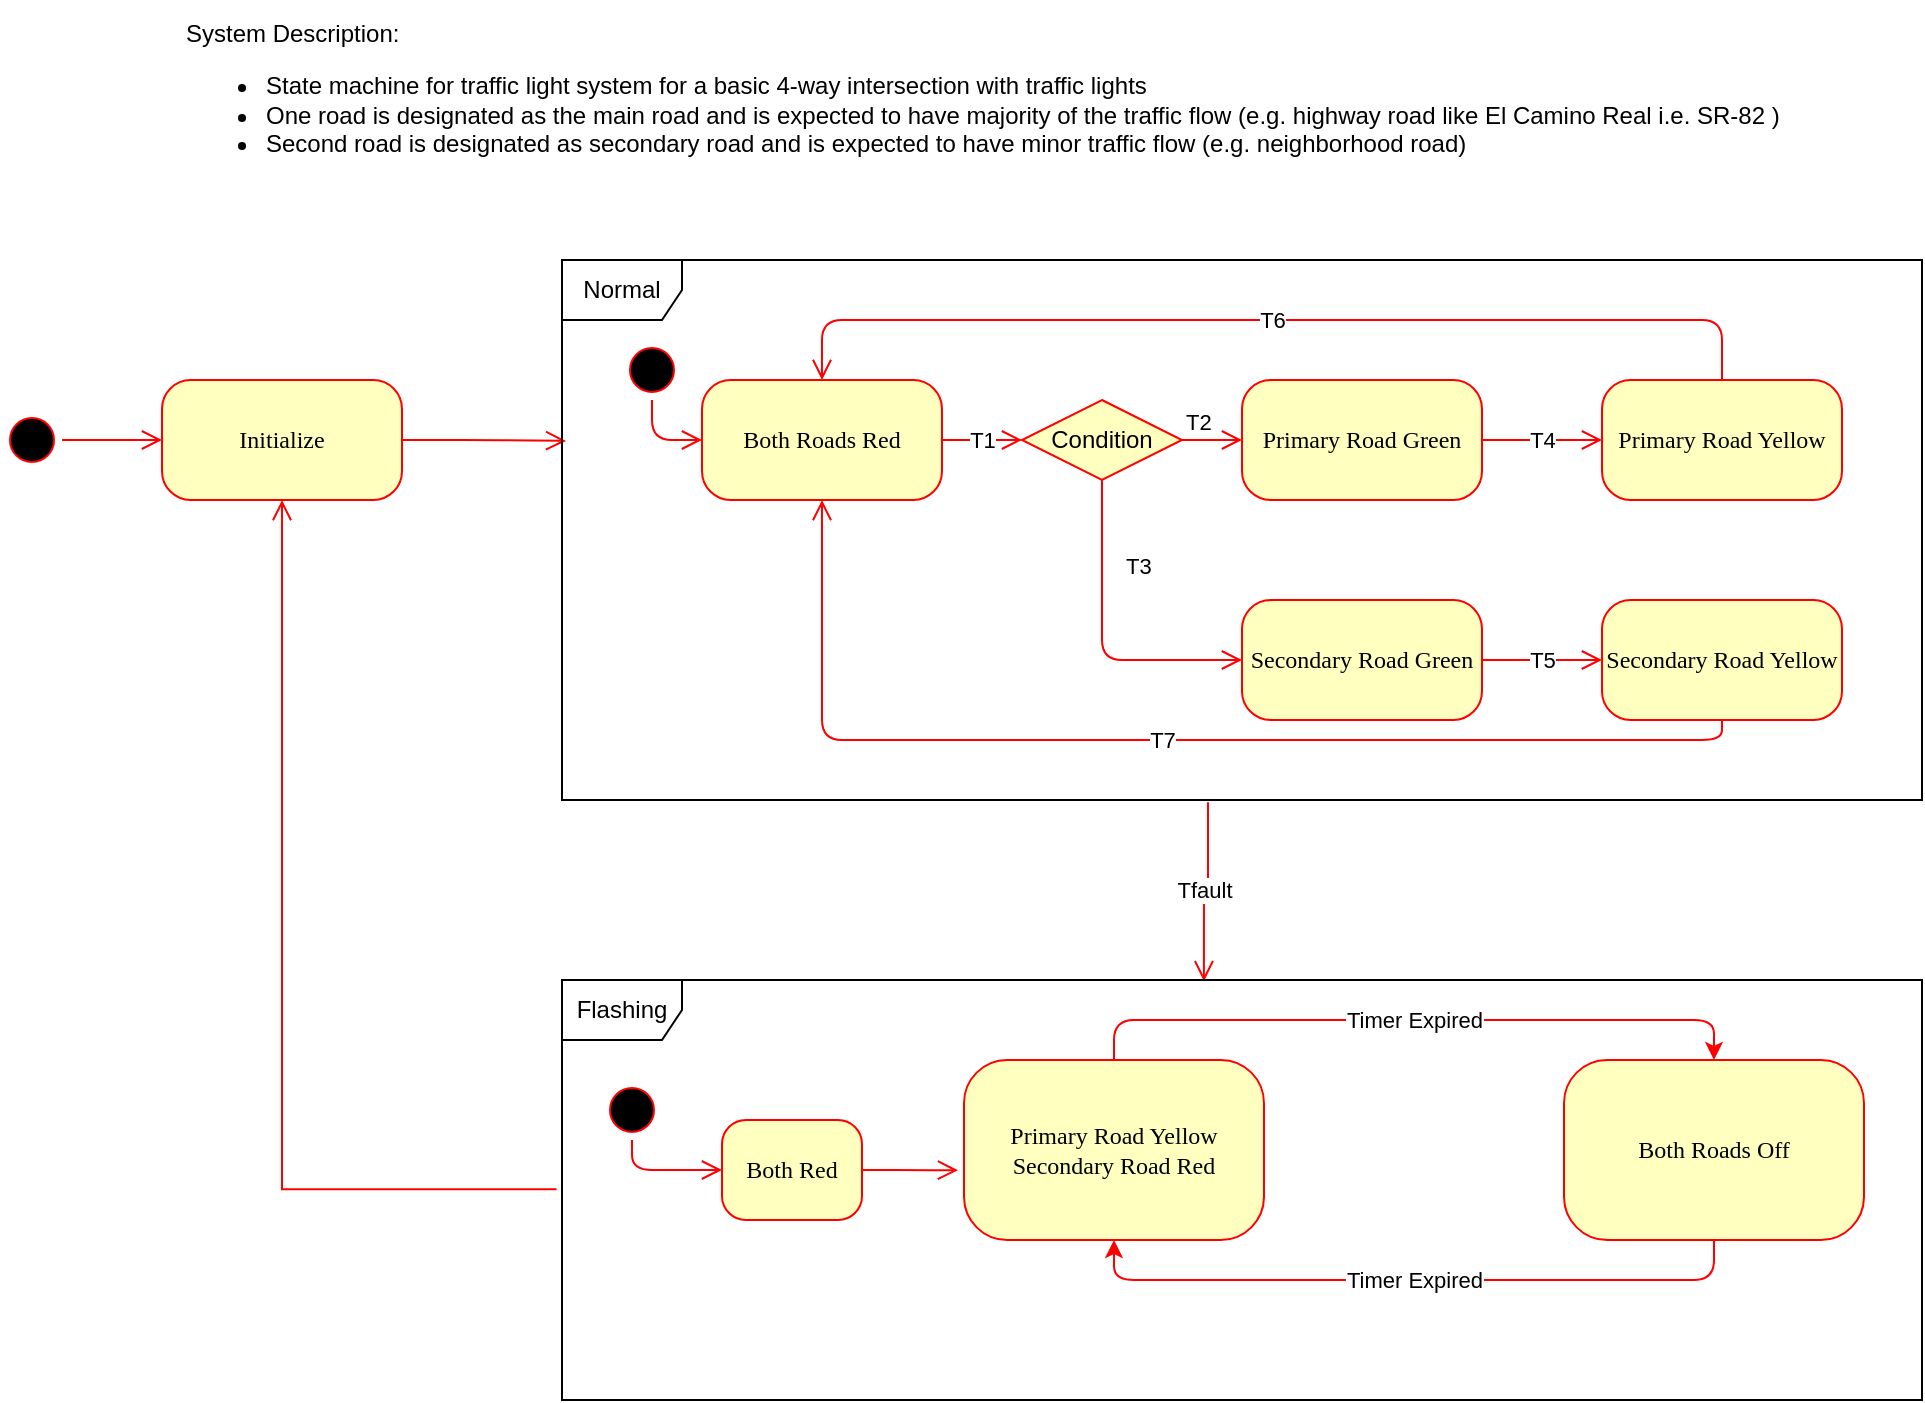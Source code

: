 <mxfile version="24.7.6" pages="2">
  <diagram name="Development" id="58cdce13-f638-feb5-8d6f-7d28b1aa9fa0">
    <mxGraphModel dx="1434" dy="738" grid="1" gridSize="10" guides="1" tooltips="1" connect="1" arrows="1" fold="1" page="1" pageScale="1" pageWidth="1100" pageHeight="850" background="none" math="0" shadow="0">
      <root>
        <mxCell id="0" />
        <mxCell id="1" parent="0" />
        <mxCell id="382b91b5511bd0f7-1" value="" style="ellipse;html=1;shape=startState;fillColor=#000000;strokeColor=#ff0000;rounded=1;shadow=0;comic=0;labelBackgroundColor=none;fontFamily=Verdana;fontSize=12;fontColor=#000000;align=center;direction=south;" parent="1" vertex="1">
          <mxGeometry x="40" y="225" width="30" height="30" as="geometry" />
        </mxCell>
        <mxCell id="382b91b5511bd0f7-6" value="Initialize" style="rounded=1;whiteSpace=wrap;html=1;arcSize=24;fillColor=#ffffc0;strokeColor=#ff0000;shadow=0;comic=0;labelBackgroundColor=none;fontFamily=Verdana;fontSize=12;fontColor=#000000;align=center;" parent="1" vertex="1">
          <mxGeometry x="120" y="210" width="120" height="60" as="geometry" />
        </mxCell>
        <mxCell id="3cde6dad864a17aa-4" style="edgeStyle=orthogonalEdgeStyle;html=1;exitX=1;exitY=0.5;labelBackgroundColor=none;endArrow=open;endSize=8;strokeColor=#ff0000;fontFamily=Verdana;fontSize=12;align=left;exitDx=0;exitDy=0;entryX=0.003;entryY=0.335;entryDx=0;entryDy=0;entryPerimeter=0;" parent="1" source="382b91b5511bd0f7-6" target="BRbZvfWua0Ed-t2ezXg7-25" edge="1">
          <mxGeometry relative="1" as="geometry">
            <Array as="points" />
          </mxGeometry>
        </mxCell>
        <mxCell id="2a3bc250acf0617d-9" style="edgeStyle=orthogonalEdgeStyle;html=1;labelBackgroundColor=none;endArrow=open;endSize=8;strokeColor=#ff0000;fontFamily=Verdana;fontSize=12;align=left;" parent="1" source="382b91b5511bd0f7-1" target="382b91b5511bd0f7-6" edge="1">
          <mxGeometry relative="1" as="geometry" />
        </mxCell>
        <mxCell id="BRbZvfWua0Ed-t2ezXg7-1" value="System Description:&amp;nbsp;&lt;div&gt;&lt;ul&gt;&lt;li&gt;State machine for traffic light system for a basic 4-way intersection with traffic lights&lt;/li&gt;&lt;li&gt;One road is designated as the main road and is expected to have majority of the traffic flow (e.g. highway road like El Camino Real i.e. SR-82 )&lt;/li&gt;&lt;li&gt;Second road is designated as secondary road and is expected to have minor traffic flow (e.g. neighborhood road)&lt;/li&gt;&lt;/ul&gt;&lt;/div&gt;" style="text;html=1;align=left;verticalAlign=middle;whiteSpace=wrap;rounded=0;" parent="1" vertex="1">
          <mxGeometry x="130" y="20" width="800" height="100" as="geometry" />
        </mxCell>
        <mxCell id="BRbZvfWua0Ed-t2ezXg7-2" value="Primary Road Green" style="rounded=1;whiteSpace=wrap;html=1;arcSize=24;fillColor=#ffffc0;strokeColor=#ff0000;shadow=0;comic=0;labelBackgroundColor=none;fontFamily=Verdana;fontSize=12;fontColor=#000000;align=center;" parent="1" vertex="1">
          <mxGeometry x="660" y="210" width="120" height="60" as="geometry" />
        </mxCell>
        <mxCell id="BRbZvfWua0Ed-t2ezXg7-5" value="Primary Road Yellow" style="rounded=1;whiteSpace=wrap;html=1;arcSize=24;fillColor=#ffffc0;strokeColor=#ff0000;shadow=0;comic=0;labelBackgroundColor=none;fontFamily=Verdana;fontSize=12;fontColor=#000000;align=center;" parent="1" vertex="1">
          <mxGeometry x="840" y="210" width="120" height="60" as="geometry" />
        </mxCell>
        <mxCell id="BRbZvfWua0Ed-t2ezXg7-6" value="Both Roads Red" style="rounded=1;whiteSpace=wrap;html=1;arcSize=24;fillColor=#ffffc0;strokeColor=#ff0000;shadow=0;comic=0;labelBackgroundColor=none;fontFamily=Verdana;fontSize=12;fontColor=#000000;align=center;" parent="1" vertex="1">
          <mxGeometry x="390" y="210" width="120" height="60" as="geometry" />
        </mxCell>
        <mxCell id="BRbZvfWua0Ed-t2ezXg7-8" style="edgeStyle=orthogonalEdgeStyle;html=1;exitX=1;exitY=0.5;labelBackgroundColor=none;endArrow=open;endSize=8;strokeColor=#ff0000;fontFamily=Verdana;fontSize=12;align=left;exitDx=0;exitDy=0;entryX=0;entryY=0.5;entryDx=0;entryDy=0;" parent="1" source="BRbZvfWua0Ed-t2ezXg7-6" target="BRbZvfWua0Ed-t2ezXg7-19" edge="1">
          <mxGeometry relative="1" as="geometry">
            <Array as="points" />
            <mxPoint x="370" y="250" as="sourcePoint" />
            <mxPoint x="420" y="250" as="targetPoint" />
          </mxGeometry>
        </mxCell>
        <mxCell id="BRbZvfWua0Ed-t2ezXg7-32" value="T1" style="edgeLabel;html=1;align=center;verticalAlign=middle;resizable=0;points=[];" parent="BRbZvfWua0Ed-t2ezXg7-8" vertex="1" connectable="0">
          <mxGeometry relative="1" as="geometry">
            <mxPoint as="offset" />
          </mxGeometry>
        </mxCell>
        <mxCell id="BRbZvfWua0Ed-t2ezXg7-9" style="edgeStyle=orthogonalEdgeStyle;html=1;exitX=1;exitY=0.5;labelBackgroundColor=none;endArrow=open;endSize=8;strokeColor=#ff0000;fontFamily=Verdana;fontSize=12;align=left;exitDx=0;exitDy=0;entryX=0;entryY=0.5;entryDx=0;entryDy=0;" parent="1" source="BRbZvfWua0Ed-t2ezXg7-2" target="BRbZvfWua0Ed-t2ezXg7-5" edge="1">
          <mxGeometry relative="1" as="geometry">
            <Array as="points" />
            <mxPoint x="464" y="260" as="sourcePoint" />
            <mxPoint x="514" y="260" as="targetPoint" />
          </mxGeometry>
        </mxCell>
        <mxCell id="BRbZvfWua0Ed-t2ezXg7-33" value="T4" style="edgeLabel;html=1;align=center;verticalAlign=middle;resizable=0;points=[];" parent="BRbZvfWua0Ed-t2ezXg7-9" vertex="1" connectable="0">
          <mxGeometry relative="1" as="geometry">
            <mxPoint as="offset" />
          </mxGeometry>
        </mxCell>
        <mxCell id="BRbZvfWua0Ed-t2ezXg7-10" style="edgeStyle=orthogonalEdgeStyle;html=1;exitX=0.5;exitY=0;labelBackgroundColor=none;endArrow=open;endSize=8;strokeColor=#ff0000;fontFamily=Verdana;fontSize=12;align=left;exitDx=0;exitDy=0;entryX=0.5;entryY=0;entryDx=0;entryDy=0;" parent="1" source="BRbZvfWua0Ed-t2ezXg7-5" target="BRbZvfWua0Ed-t2ezXg7-6" edge="1">
          <mxGeometry relative="1" as="geometry">
            <Array as="points">
              <mxPoint x="900" y="210" />
              <mxPoint x="900" y="180" />
              <mxPoint x="450" y="180" />
            </Array>
            <mxPoint x="390" y="270" as="sourcePoint" />
            <mxPoint x="440" y="270" as="targetPoint" />
          </mxGeometry>
        </mxCell>
        <mxCell id="BRbZvfWua0Ed-t2ezXg7-35" value="T6" style="edgeLabel;html=1;align=center;verticalAlign=middle;resizable=0;points=[];" parent="BRbZvfWua0Ed-t2ezXg7-10" vertex="1" connectable="0">
          <mxGeometry relative="1" as="geometry">
            <mxPoint as="offset" />
          </mxGeometry>
        </mxCell>
        <mxCell id="BRbZvfWua0Ed-t2ezXg7-11" value="Secondary Road Green" style="rounded=1;whiteSpace=wrap;html=1;arcSize=24;fillColor=#ffffc0;strokeColor=#ff0000;shadow=0;comic=0;labelBackgroundColor=none;fontFamily=Verdana;fontSize=12;fontColor=#000000;align=center;" parent="1" vertex="1">
          <mxGeometry x="660" y="320" width="120" height="60" as="geometry" />
        </mxCell>
        <mxCell id="BRbZvfWua0Ed-t2ezXg7-12" value="Secondary Road Yellow" style="rounded=1;whiteSpace=wrap;html=1;arcSize=24;fillColor=#ffffc0;strokeColor=#ff0000;shadow=0;comic=0;labelBackgroundColor=none;fontFamily=Verdana;fontSize=12;fontColor=#000000;align=center;" parent="1" vertex="1">
          <mxGeometry x="840" y="320" width="120" height="60" as="geometry" />
        </mxCell>
        <mxCell id="BRbZvfWua0Ed-t2ezXg7-13" style="edgeStyle=orthogonalEdgeStyle;html=1;exitX=1;exitY=0.5;labelBackgroundColor=none;endArrow=open;endSize=8;strokeColor=#ff0000;fontFamily=Verdana;fontSize=12;align=left;exitDx=0;exitDy=0;entryX=0;entryY=0.5;entryDx=0;entryDy=0;" parent="1" source="BRbZvfWua0Ed-t2ezXg7-11" target="BRbZvfWua0Ed-t2ezXg7-12" edge="1">
          <mxGeometry relative="1" as="geometry">
            <Array as="points" />
            <mxPoint x="464" y="370" as="sourcePoint" />
            <mxPoint x="514" y="370" as="targetPoint" />
          </mxGeometry>
        </mxCell>
        <mxCell id="BRbZvfWua0Ed-t2ezXg7-34" value="T5" style="edgeLabel;html=1;align=center;verticalAlign=middle;resizable=0;points=[];" parent="BRbZvfWua0Ed-t2ezXg7-13" vertex="1" connectable="0">
          <mxGeometry relative="1" as="geometry">
            <mxPoint as="offset" />
          </mxGeometry>
        </mxCell>
        <mxCell id="BRbZvfWua0Ed-t2ezXg7-15" style="edgeStyle=orthogonalEdgeStyle;html=1;exitX=0.5;exitY=1;labelBackgroundColor=none;endArrow=open;endSize=8;strokeColor=#ff0000;fontFamily=Verdana;fontSize=12;align=left;exitDx=0;exitDy=0;entryX=0.5;entryY=1;entryDx=0;entryDy=0;" parent="1" source="BRbZvfWua0Ed-t2ezXg7-12" target="BRbZvfWua0Ed-t2ezXg7-6" edge="1">
          <mxGeometry relative="1" as="geometry">
            <Array as="points" />
            <mxPoint x="550" y="260" as="sourcePoint" />
            <mxPoint x="600" y="260" as="targetPoint" />
          </mxGeometry>
        </mxCell>
        <mxCell id="BRbZvfWua0Ed-t2ezXg7-36" value="T7" style="edgeLabel;html=1;align=center;verticalAlign=middle;resizable=0;points=[];" parent="BRbZvfWua0Ed-t2ezXg7-15" vertex="1" connectable="0">
          <mxGeometry relative="1" as="geometry">
            <mxPoint as="offset" />
          </mxGeometry>
        </mxCell>
        <mxCell id="BRbZvfWua0Ed-t2ezXg7-19" value="Condition" style="rhombus;whiteSpace=wrap;html=1;fontColor=#000000;fillColor=#ffffc0;strokeColor=#ff0000;" parent="1" vertex="1">
          <mxGeometry x="550" y="220" width="80" height="40" as="geometry" />
        </mxCell>
        <mxCell id="BRbZvfWua0Ed-t2ezXg7-20" value="T2" style="edgeStyle=orthogonalEdgeStyle;html=1;align=left;verticalAlign=bottom;endArrow=open;endSize=8;strokeColor=#ff0000;rounded=0;" parent="1" source="BRbZvfWua0Ed-t2ezXg7-19" edge="1">
          <mxGeometry x="-1" relative="1" as="geometry">
            <mxPoint x="660" y="240" as="targetPoint" />
          </mxGeometry>
        </mxCell>
        <mxCell id="BRbZvfWua0Ed-t2ezXg7-21" value="T3" style="edgeStyle=orthogonalEdgeStyle;html=1;align=left;verticalAlign=top;endArrow=open;endSize=8;strokeColor=#ff0000;rounded=1;entryX=0;entryY=0.5;entryDx=0;entryDy=0;curved=0;" parent="1" source="BRbZvfWua0Ed-t2ezXg7-19" target="BRbZvfWua0Ed-t2ezXg7-11" edge="1">
          <mxGeometry x="-0.634" y="10" relative="1" as="geometry">
            <mxPoint x="590" y="320" as="targetPoint" />
            <Array as="points">
              <mxPoint x="590" y="350" />
            </Array>
            <mxPoint as="offset" />
          </mxGeometry>
        </mxCell>
        <mxCell id="BRbZvfWua0Ed-t2ezXg7-25" value="Normal" style="shape=umlFrame;whiteSpace=wrap;html=1;pointerEvents=0;" parent="1" vertex="1">
          <mxGeometry x="320" y="150" width="680" height="270" as="geometry" />
        </mxCell>
        <mxCell id="BRbZvfWua0Ed-t2ezXg7-28" value="" style="ellipse;html=1;shape=startState;fillColor=#000000;strokeColor=#ff0000;" parent="1" vertex="1">
          <mxGeometry x="350" y="190" width="30" height="30" as="geometry" />
        </mxCell>
        <mxCell id="BRbZvfWua0Ed-t2ezXg7-29" value="" style="edgeStyle=orthogonalEdgeStyle;html=1;verticalAlign=bottom;endArrow=open;endSize=8;strokeColor=#ff0000;rounded=1;entryX=0;entryY=0.5;entryDx=0;entryDy=0;exitX=0.5;exitY=1;exitDx=0;exitDy=0;curved=0;" parent="1" source="BRbZvfWua0Ed-t2ezXg7-28" target="BRbZvfWua0Ed-t2ezXg7-6" edge="1">
          <mxGeometry relative="1" as="geometry">
            <mxPoint x="395" y="299" as="targetPoint" />
          </mxGeometry>
        </mxCell>
        <mxCell id="BRbZvfWua0Ed-t2ezXg7-30" value="" style="edgeStyle=orthogonalEdgeStyle;html=1;verticalAlign=bottom;endArrow=open;endSize=8;strokeColor=#ff0000;rounded=0;entryX=0.472;entryY=0.003;entryDx=0;entryDy=0;exitX=0.475;exitY=1.004;exitDx=0;exitDy=0;exitPerimeter=0;entryPerimeter=0;" parent="1" source="BRbZvfWua0Ed-t2ezXg7-25" target="BRbZvfWua0Ed-t2ezXg7-38" edge="1">
          <mxGeometry relative="1" as="geometry">
            <mxPoint x="643" y="470" as="targetPoint" />
            <mxPoint x="375" y="230" as="sourcePoint" />
          </mxGeometry>
        </mxCell>
        <mxCell id="BRbZvfWua0Ed-t2ezXg7-37" value="Tfault" style="edgeLabel;html=1;align=center;verticalAlign=middle;resizable=0;points=[];" parent="BRbZvfWua0Ed-t2ezXg7-30" vertex="1" connectable="0">
          <mxGeometry relative="1" as="geometry">
            <mxPoint as="offset" />
          </mxGeometry>
        </mxCell>
        <mxCell id="BRbZvfWua0Ed-t2ezXg7-31" value="" style="edgeStyle=orthogonalEdgeStyle;html=1;verticalAlign=bottom;endArrow=open;endSize=8;strokeColor=#ff0000;rounded=0;entryX=0.5;entryY=1;entryDx=0;entryDy=0;exitX=-0.004;exitY=0.498;exitDx=0;exitDy=0;exitPerimeter=0;" parent="1" source="BRbZvfWua0Ed-t2ezXg7-38" target="382b91b5511bd0f7-6" edge="1">
          <mxGeometry relative="1" as="geometry">
            <mxPoint x="653" y="480" as="targetPoint" />
            <mxPoint x="653" y="431" as="sourcePoint" />
          </mxGeometry>
        </mxCell>
        <mxCell id="BRbZvfWua0Ed-t2ezXg7-38" value="Flashing" style="shape=umlFrame;whiteSpace=wrap;html=1;pointerEvents=0;" parent="1" vertex="1">
          <mxGeometry x="320" y="510" width="680" height="210" as="geometry" />
        </mxCell>
        <mxCell id="BRbZvfWua0Ed-t2ezXg7-45" value="Timer Expired" style="edgeStyle=orthogonalEdgeStyle;rounded=1;orthogonalLoop=1;jettySize=auto;html=1;curved=0;fillColor=#e51400;strokeColor=#ff0000;entryX=0.5;entryY=0;entryDx=0;entryDy=0;exitX=0.5;exitY=0;exitDx=0;exitDy=0;" parent="1" source="BRbZvfWua0Ed-t2ezXg7-39" target="BRbZvfWua0Ed-t2ezXg7-40" edge="1">
          <mxGeometry relative="1" as="geometry">
            <mxPoint x="791" y="595" as="targetPoint" />
          </mxGeometry>
        </mxCell>
        <mxCell id="BRbZvfWua0Ed-t2ezXg7-39" value="Primary Road Yellow&lt;div&gt;Secondary Road Red&lt;/div&gt;" style="rounded=1;whiteSpace=wrap;html=1;arcSize=24;fillColor=#ffffc0;strokeColor=#ff0000;shadow=0;comic=0;labelBackgroundColor=none;fontFamily=Verdana;fontSize=12;fontColor=#000000;align=center;" parent="1" vertex="1">
          <mxGeometry x="521" y="550" width="150" height="90" as="geometry" />
        </mxCell>
        <mxCell id="BRbZvfWua0Ed-t2ezXg7-40" value="Both Roads Off" style="rounded=1;whiteSpace=wrap;html=1;arcSize=24;fillColor=#ffffc0;strokeColor=#ff0000;shadow=0;comic=0;labelBackgroundColor=none;fontFamily=Verdana;fontSize=12;fontColor=#000000;align=center;" parent="1" vertex="1">
          <mxGeometry x="821" y="550" width="150" height="90" as="geometry" />
        </mxCell>
        <mxCell id="BRbZvfWua0Ed-t2ezXg7-46" value="Timer Expired" style="edgeStyle=orthogonalEdgeStyle;rounded=1;orthogonalLoop=1;jettySize=auto;html=1;curved=0;fillColor=#e51400;strokeColor=#ff0000;entryX=0.5;entryY=1;entryDx=0;entryDy=0;exitX=0.5;exitY=1;exitDx=0;exitDy=0;" parent="1" source="BRbZvfWua0Ed-t2ezXg7-40" target="BRbZvfWua0Ed-t2ezXg7-39" edge="1">
          <mxGeometry relative="1" as="geometry">
            <mxPoint x="606" y="560" as="sourcePoint" />
            <mxPoint x="906" y="560" as="targetPoint" />
          </mxGeometry>
        </mxCell>
        <mxCell id="BRbZvfWua0Ed-t2ezXg7-48" value="" style="ellipse;html=1;shape=startState;fillColor=#000000;strokeColor=#ff0000;" parent="1" vertex="1">
          <mxGeometry x="340" y="560" width="30" height="30" as="geometry" />
        </mxCell>
        <mxCell id="BRbZvfWua0Ed-t2ezXg7-49" value="" style="edgeStyle=orthogonalEdgeStyle;html=1;verticalAlign=bottom;endArrow=open;endSize=8;strokeColor=#ff0000;rounded=1;entryX=0;entryY=0.5;entryDx=0;entryDy=0;exitX=0.5;exitY=1;exitDx=0;exitDy=0;curved=0;" parent="1" source="BRbZvfWua0Ed-t2ezXg7-48" target="BRbZvfWua0Ed-t2ezXg7-50" edge="1">
          <mxGeometry relative="1" as="geometry">
            <mxPoint x="410" y="620" as="targetPoint" />
          </mxGeometry>
        </mxCell>
        <mxCell id="BRbZvfWua0Ed-t2ezXg7-50" value="Both Red" style="rounded=1;whiteSpace=wrap;html=1;arcSize=24;fillColor=#ffffc0;strokeColor=#ff0000;shadow=0;comic=0;labelBackgroundColor=none;fontFamily=Verdana;fontSize=12;fontColor=#000000;align=center;" parent="1" vertex="1">
          <mxGeometry x="400" y="580" width="70" height="50" as="geometry" />
        </mxCell>
        <mxCell id="BRbZvfWua0Ed-t2ezXg7-51" value="" style="edgeStyle=orthogonalEdgeStyle;html=1;verticalAlign=bottom;endArrow=open;endSize=8;strokeColor=#ff0000;rounded=1;entryX=-0.02;entryY=0.613;entryDx=0;entryDy=0;exitX=1;exitY=0.5;exitDx=0;exitDy=0;curved=0;entryPerimeter=0;" parent="1" source="BRbZvfWua0Ed-t2ezXg7-50" target="BRbZvfWua0Ed-t2ezXg7-39" edge="1">
          <mxGeometry relative="1" as="geometry">
            <mxPoint x="410" y="615" as="targetPoint" />
            <mxPoint x="365" y="600" as="sourcePoint" />
          </mxGeometry>
        </mxCell>
      </root>
    </mxGraphModel>
  </diagram>
  <diagram name="TrafficLight_v1.0.0" id="o9gIGF37k6jqkOas-4De">
    <mxGraphModel dx="1434" dy="738" grid="1" gridSize="10" guides="1" tooltips="1" connect="1" arrows="1" fold="1" page="1" pageScale="1" pageWidth="1100" pageHeight="850" background="none" math="0" shadow="0">
      <root>
        <mxCell id="3vCllr6LxMNnYbpR1g6r-0" />
        <mxCell id="3vCllr6LxMNnYbpR1g6r-1" parent="3vCllr6LxMNnYbpR1g6r-0" />
        <mxCell id="3vCllr6LxMNnYbpR1g6r-2" value="" style="ellipse;html=1;shape=startState;fillColor=#000000;strokeColor=#ff0000;rounded=1;shadow=0;comic=0;labelBackgroundColor=none;fontFamily=Verdana;fontSize=12;fontColor=#000000;align=center;direction=south;" vertex="1" parent="3vCllr6LxMNnYbpR1g6r-1">
          <mxGeometry x="40" y="225" width="30" height="30" as="geometry" />
        </mxCell>
        <mxCell id="3vCllr6LxMNnYbpR1g6r-3" value="Initialize" style="rounded=1;whiteSpace=wrap;html=1;arcSize=24;fillColor=#ffffc0;strokeColor=#ff0000;shadow=0;comic=0;labelBackgroundColor=none;fontFamily=Verdana;fontSize=12;fontColor=#000000;align=center;" vertex="1" parent="3vCllr6LxMNnYbpR1g6r-1">
          <mxGeometry x="120" y="210" width="120" height="60" as="geometry" />
        </mxCell>
        <mxCell id="3vCllr6LxMNnYbpR1g6r-4" style="edgeStyle=orthogonalEdgeStyle;html=1;exitX=1;exitY=0.5;labelBackgroundColor=none;endArrow=open;endSize=8;strokeColor=#ff0000;fontFamily=Verdana;fontSize=12;align=left;exitDx=0;exitDy=0;entryX=0.003;entryY=0.335;entryDx=0;entryDy=0;entryPerimeter=0;" edge="1" parent="3vCllr6LxMNnYbpR1g6r-1" source="3vCllr6LxMNnYbpR1g6r-3" target="3vCllr6LxMNnYbpR1g6r-25">
          <mxGeometry relative="1" as="geometry">
            <Array as="points" />
          </mxGeometry>
        </mxCell>
        <mxCell id="3vCllr6LxMNnYbpR1g6r-5" style="edgeStyle=orthogonalEdgeStyle;html=1;labelBackgroundColor=none;endArrow=open;endSize=8;strokeColor=#ff0000;fontFamily=Verdana;fontSize=12;align=left;" edge="1" parent="3vCllr6LxMNnYbpR1g6r-1" source="3vCllr6LxMNnYbpR1g6r-2" target="3vCllr6LxMNnYbpR1g6r-3">
          <mxGeometry relative="1" as="geometry" />
        </mxCell>
        <mxCell id="3vCllr6LxMNnYbpR1g6r-6" value="System Description:&amp;nbsp;&lt;div&gt;&lt;ul&gt;&lt;li&gt;State machine for traffic light system for a basic 4-way intersection with traffic lights&lt;/li&gt;&lt;li&gt;One road is designated as the main road and is expected to have majority of the traffic flow (e.g. highway road like El Camino Real i.e. SR-82 )&lt;/li&gt;&lt;li&gt;Second road is designated as secondary road and is expected to have minor traffic flow (e.g. neighborhood road)&lt;/li&gt;&lt;/ul&gt;&lt;/div&gt;" style="text;html=1;align=left;verticalAlign=middle;whiteSpace=wrap;rounded=0;" vertex="1" parent="3vCllr6LxMNnYbpR1g6r-1">
          <mxGeometry x="130" y="20" width="800" height="100" as="geometry" />
        </mxCell>
        <mxCell id="3vCllr6LxMNnYbpR1g6r-7" value="Primary Road Green" style="rounded=1;whiteSpace=wrap;html=1;arcSize=24;fillColor=#ffffc0;strokeColor=#ff0000;shadow=0;comic=0;labelBackgroundColor=none;fontFamily=Verdana;fontSize=12;fontColor=#000000;align=center;" vertex="1" parent="3vCllr6LxMNnYbpR1g6r-1">
          <mxGeometry x="660" y="210" width="120" height="60" as="geometry" />
        </mxCell>
        <mxCell id="3vCllr6LxMNnYbpR1g6r-8" value="Primary Road Yellow" style="rounded=1;whiteSpace=wrap;html=1;arcSize=24;fillColor=#ffffc0;strokeColor=#ff0000;shadow=0;comic=0;labelBackgroundColor=none;fontFamily=Verdana;fontSize=12;fontColor=#000000;align=center;" vertex="1" parent="3vCllr6LxMNnYbpR1g6r-1">
          <mxGeometry x="840" y="210" width="120" height="60" as="geometry" />
        </mxCell>
        <mxCell id="3vCllr6LxMNnYbpR1g6r-9" value="Both Roads Red" style="rounded=1;whiteSpace=wrap;html=1;arcSize=24;fillColor=#ffffc0;strokeColor=#ff0000;shadow=0;comic=0;labelBackgroundColor=none;fontFamily=Verdana;fontSize=12;fontColor=#000000;align=center;" vertex="1" parent="3vCllr6LxMNnYbpR1g6r-1">
          <mxGeometry x="390" y="210" width="120" height="60" as="geometry" />
        </mxCell>
        <mxCell id="3vCllr6LxMNnYbpR1g6r-10" style="edgeStyle=orthogonalEdgeStyle;html=1;exitX=1;exitY=0.5;labelBackgroundColor=none;endArrow=open;endSize=8;strokeColor=#ff0000;fontFamily=Verdana;fontSize=12;align=left;exitDx=0;exitDy=0;entryX=0;entryY=0.5;entryDx=0;entryDy=0;" edge="1" parent="3vCllr6LxMNnYbpR1g6r-1" source="3vCllr6LxMNnYbpR1g6r-9" target="3vCllr6LxMNnYbpR1g6r-22">
          <mxGeometry relative="1" as="geometry">
            <Array as="points" />
            <mxPoint x="370" y="250" as="sourcePoint" />
            <mxPoint x="420" y="250" as="targetPoint" />
          </mxGeometry>
        </mxCell>
        <mxCell id="3vCllr6LxMNnYbpR1g6r-11" value="T1" style="edgeLabel;html=1;align=center;verticalAlign=middle;resizable=0;points=[];" vertex="1" connectable="0" parent="3vCllr6LxMNnYbpR1g6r-10">
          <mxGeometry relative="1" as="geometry">
            <mxPoint as="offset" />
          </mxGeometry>
        </mxCell>
        <mxCell id="3vCllr6LxMNnYbpR1g6r-12" style="edgeStyle=orthogonalEdgeStyle;html=1;exitX=1;exitY=0.5;labelBackgroundColor=none;endArrow=open;endSize=8;strokeColor=#ff0000;fontFamily=Verdana;fontSize=12;align=left;exitDx=0;exitDy=0;entryX=0;entryY=0.5;entryDx=0;entryDy=0;" edge="1" parent="3vCllr6LxMNnYbpR1g6r-1" source="3vCllr6LxMNnYbpR1g6r-7" target="3vCllr6LxMNnYbpR1g6r-8">
          <mxGeometry relative="1" as="geometry">
            <Array as="points" />
            <mxPoint x="464" y="260" as="sourcePoint" />
            <mxPoint x="514" y="260" as="targetPoint" />
          </mxGeometry>
        </mxCell>
        <mxCell id="3vCllr6LxMNnYbpR1g6r-13" value="T4" style="edgeLabel;html=1;align=center;verticalAlign=middle;resizable=0;points=[];" vertex="1" connectable="0" parent="3vCllr6LxMNnYbpR1g6r-12">
          <mxGeometry relative="1" as="geometry">
            <mxPoint as="offset" />
          </mxGeometry>
        </mxCell>
        <mxCell id="3vCllr6LxMNnYbpR1g6r-14" style="edgeStyle=orthogonalEdgeStyle;html=1;exitX=0.5;exitY=0;labelBackgroundColor=none;endArrow=open;endSize=8;strokeColor=#ff0000;fontFamily=Verdana;fontSize=12;align=left;exitDx=0;exitDy=0;entryX=0.5;entryY=0;entryDx=0;entryDy=0;" edge="1" parent="3vCllr6LxMNnYbpR1g6r-1" source="3vCllr6LxMNnYbpR1g6r-8" target="3vCllr6LxMNnYbpR1g6r-9">
          <mxGeometry relative="1" as="geometry">
            <Array as="points">
              <mxPoint x="900" y="210" />
              <mxPoint x="900" y="180" />
              <mxPoint x="450" y="180" />
            </Array>
            <mxPoint x="390" y="270" as="sourcePoint" />
            <mxPoint x="440" y="270" as="targetPoint" />
          </mxGeometry>
        </mxCell>
        <mxCell id="3vCllr6LxMNnYbpR1g6r-15" value="T6" style="edgeLabel;html=1;align=center;verticalAlign=middle;resizable=0;points=[];" vertex="1" connectable="0" parent="3vCllr6LxMNnYbpR1g6r-14">
          <mxGeometry relative="1" as="geometry">
            <mxPoint as="offset" />
          </mxGeometry>
        </mxCell>
        <mxCell id="3vCllr6LxMNnYbpR1g6r-16" value="Secondary Road Green" style="rounded=1;whiteSpace=wrap;html=1;arcSize=24;fillColor=#ffffc0;strokeColor=#ff0000;shadow=0;comic=0;labelBackgroundColor=none;fontFamily=Verdana;fontSize=12;fontColor=#000000;align=center;" vertex="1" parent="3vCllr6LxMNnYbpR1g6r-1">
          <mxGeometry x="660" y="320" width="120" height="60" as="geometry" />
        </mxCell>
        <mxCell id="3vCllr6LxMNnYbpR1g6r-17" value="Secondary Road Yellow" style="rounded=1;whiteSpace=wrap;html=1;arcSize=24;fillColor=#ffffc0;strokeColor=#ff0000;shadow=0;comic=0;labelBackgroundColor=none;fontFamily=Verdana;fontSize=12;fontColor=#000000;align=center;" vertex="1" parent="3vCllr6LxMNnYbpR1g6r-1">
          <mxGeometry x="840" y="320" width="120" height="60" as="geometry" />
        </mxCell>
        <mxCell id="3vCllr6LxMNnYbpR1g6r-18" style="edgeStyle=orthogonalEdgeStyle;html=1;exitX=1;exitY=0.5;labelBackgroundColor=none;endArrow=open;endSize=8;strokeColor=#ff0000;fontFamily=Verdana;fontSize=12;align=left;exitDx=0;exitDy=0;entryX=0;entryY=0.5;entryDx=0;entryDy=0;" edge="1" parent="3vCllr6LxMNnYbpR1g6r-1" source="3vCllr6LxMNnYbpR1g6r-16" target="3vCllr6LxMNnYbpR1g6r-17">
          <mxGeometry relative="1" as="geometry">
            <Array as="points" />
            <mxPoint x="464" y="370" as="sourcePoint" />
            <mxPoint x="514" y="370" as="targetPoint" />
          </mxGeometry>
        </mxCell>
        <mxCell id="3vCllr6LxMNnYbpR1g6r-19" value="T5" style="edgeLabel;html=1;align=center;verticalAlign=middle;resizable=0;points=[];" vertex="1" connectable="0" parent="3vCllr6LxMNnYbpR1g6r-18">
          <mxGeometry relative="1" as="geometry">
            <mxPoint as="offset" />
          </mxGeometry>
        </mxCell>
        <mxCell id="3vCllr6LxMNnYbpR1g6r-20" style="edgeStyle=orthogonalEdgeStyle;html=1;exitX=0.5;exitY=1;labelBackgroundColor=none;endArrow=open;endSize=8;strokeColor=#ff0000;fontFamily=Verdana;fontSize=12;align=left;exitDx=0;exitDy=0;entryX=0.5;entryY=1;entryDx=0;entryDy=0;" edge="1" parent="3vCllr6LxMNnYbpR1g6r-1" source="3vCllr6LxMNnYbpR1g6r-17" target="3vCllr6LxMNnYbpR1g6r-9">
          <mxGeometry relative="1" as="geometry">
            <Array as="points" />
            <mxPoint x="550" y="260" as="sourcePoint" />
            <mxPoint x="600" y="260" as="targetPoint" />
          </mxGeometry>
        </mxCell>
        <mxCell id="3vCllr6LxMNnYbpR1g6r-21" value="T7" style="edgeLabel;html=1;align=center;verticalAlign=middle;resizable=0;points=[];" vertex="1" connectable="0" parent="3vCllr6LxMNnYbpR1g6r-20">
          <mxGeometry relative="1" as="geometry">
            <mxPoint as="offset" />
          </mxGeometry>
        </mxCell>
        <mxCell id="3vCllr6LxMNnYbpR1g6r-22" value="Condition" style="rhombus;whiteSpace=wrap;html=1;fontColor=#000000;fillColor=#ffffc0;strokeColor=#ff0000;" vertex="1" parent="3vCllr6LxMNnYbpR1g6r-1">
          <mxGeometry x="550" y="220" width="80" height="40" as="geometry" />
        </mxCell>
        <mxCell id="3vCllr6LxMNnYbpR1g6r-23" value="T2" style="edgeStyle=orthogonalEdgeStyle;html=1;align=left;verticalAlign=bottom;endArrow=open;endSize=8;strokeColor=#ff0000;rounded=0;" edge="1" parent="3vCllr6LxMNnYbpR1g6r-1" source="3vCllr6LxMNnYbpR1g6r-22">
          <mxGeometry x="-1" relative="1" as="geometry">
            <mxPoint x="660" y="240" as="targetPoint" />
          </mxGeometry>
        </mxCell>
        <mxCell id="3vCllr6LxMNnYbpR1g6r-24" value="T3" style="edgeStyle=orthogonalEdgeStyle;html=1;align=left;verticalAlign=top;endArrow=open;endSize=8;strokeColor=#ff0000;rounded=1;entryX=0;entryY=0.5;entryDx=0;entryDy=0;curved=0;" edge="1" parent="3vCllr6LxMNnYbpR1g6r-1" source="3vCllr6LxMNnYbpR1g6r-22" target="3vCllr6LxMNnYbpR1g6r-16">
          <mxGeometry x="-0.634" y="10" relative="1" as="geometry">
            <mxPoint x="590" y="320" as="targetPoint" />
            <Array as="points">
              <mxPoint x="590" y="350" />
            </Array>
            <mxPoint as="offset" />
          </mxGeometry>
        </mxCell>
        <mxCell id="3vCllr6LxMNnYbpR1g6r-25" value="Normal" style="shape=umlFrame;whiteSpace=wrap;html=1;pointerEvents=0;" vertex="1" parent="3vCllr6LxMNnYbpR1g6r-1">
          <mxGeometry x="320" y="150" width="680" height="270" as="geometry" />
        </mxCell>
        <mxCell id="3vCllr6LxMNnYbpR1g6r-26" value="" style="ellipse;html=1;shape=startState;fillColor=#000000;strokeColor=#ff0000;" vertex="1" parent="3vCllr6LxMNnYbpR1g6r-1">
          <mxGeometry x="350" y="190" width="30" height="30" as="geometry" />
        </mxCell>
        <mxCell id="3vCllr6LxMNnYbpR1g6r-27" value="" style="edgeStyle=orthogonalEdgeStyle;html=1;verticalAlign=bottom;endArrow=open;endSize=8;strokeColor=#ff0000;rounded=1;entryX=0;entryY=0.5;entryDx=0;entryDy=0;exitX=0.5;exitY=1;exitDx=0;exitDy=0;curved=0;" edge="1" parent="3vCllr6LxMNnYbpR1g6r-1" source="3vCllr6LxMNnYbpR1g6r-26" target="3vCllr6LxMNnYbpR1g6r-9">
          <mxGeometry relative="1" as="geometry">
            <mxPoint x="395" y="299" as="targetPoint" />
          </mxGeometry>
        </mxCell>
      </root>
    </mxGraphModel>
  </diagram>
</mxfile>
